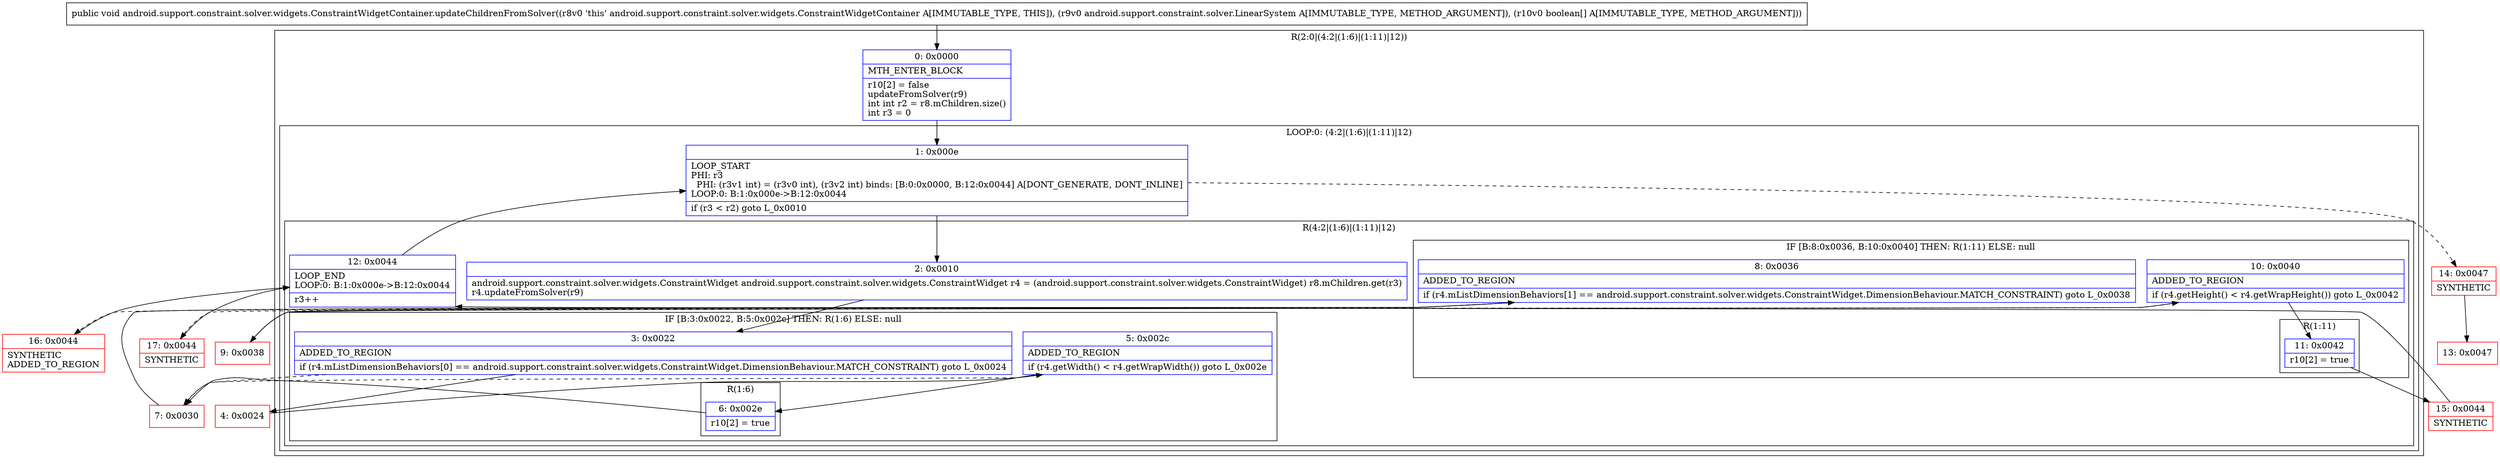 digraph "CFG forandroid.support.constraint.solver.widgets.ConstraintWidgetContainer.updateChildrenFromSolver(Landroid\/support\/constraint\/solver\/LinearSystem;[Z)V" {
subgraph cluster_Region_2101441289 {
label = "R(2:0|(4:2|(1:6)|(1:11)|12))";
node [shape=record,color=blue];
Node_0 [shape=record,label="{0\:\ 0x0000|MTH_ENTER_BLOCK\l|r10[2] = false\lupdateFromSolver(r9)\lint int r2 = r8.mChildren.size()\lint r3 = 0\l}"];
subgraph cluster_LoopRegion_358241511 {
label = "LOOP:0: (4:2|(1:6)|(1:11)|12)";
node [shape=record,color=blue];
Node_1 [shape=record,label="{1\:\ 0x000e|LOOP_START\lPHI: r3 \l  PHI: (r3v1 int) = (r3v0 int), (r3v2 int) binds: [B:0:0x0000, B:12:0x0044] A[DONT_GENERATE, DONT_INLINE]\lLOOP:0: B:1:0x000e\-\>B:12:0x0044\l|if (r3 \< r2) goto L_0x0010\l}"];
subgraph cluster_Region_1973628209 {
label = "R(4:2|(1:6)|(1:11)|12)";
node [shape=record,color=blue];
Node_2 [shape=record,label="{2\:\ 0x0010|android.support.constraint.solver.widgets.ConstraintWidget android.support.constraint.solver.widgets.ConstraintWidget r4 = (android.support.constraint.solver.widgets.ConstraintWidget) r8.mChildren.get(r3)\lr4.updateFromSolver(r9)\l}"];
subgraph cluster_IfRegion_1115374250 {
label = "IF [B:3:0x0022, B:5:0x002c] THEN: R(1:6) ELSE: null";
node [shape=record,color=blue];
Node_3 [shape=record,label="{3\:\ 0x0022|ADDED_TO_REGION\l|if (r4.mListDimensionBehaviors[0] == android.support.constraint.solver.widgets.ConstraintWidget.DimensionBehaviour.MATCH_CONSTRAINT) goto L_0x0024\l}"];
Node_5 [shape=record,label="{5\:\ 0x002c|ADDED_TO_REGION\l|if (r4.getWidth() \< r4.getWrapWidth()) goto L_0x002e\l}"];
subgraph cluster_Region_123053003 {
label = "R(1:6)";
node [shape=record,color=blue];
Node_6 [shape=record,label="{6\:\ 0x002e|r10[2] = true\l}"];
}
}
subgraph cluster_IfRegion_886356183 {
label = "IF [B:8:0x0036, B:10:0x0040] THEN: R(1:11) ELSE: null";
node [shape=record,color=blue];
Node_8 [shape=record,label="{8\:\ 0x0036|ADDED_TO_REGION\l|if (r4.mListDimensionBehaviors[1] == android.support.constraint.solver.widgets.ConstraintWidget.DimensionBehaviour.MATCH_CONSTRAINT) goto L_0x0038\l}"];
Node_10 [shape=record,label="{10\:\ 0x0040|ADDED_TO_REGION\l|if (r4.getHeight() \< r4.getWrapHeight()) goto L_0x0042\l}"];
subgraph cluster_Region_1542723199 {
label = "R(1:11)";
node [shape=record,color=blue];
Node_11 [shape=record,label="{11\:\ 0x0042|r10[2] = true\l}"];
}
}
Node_12 [shape=record,label="{12\:\ 0x0044|LOOP_END\lLOOP:0: B:1:0x000e\-\>B:12:0x0044\l|r3++\l}"];
}
}
}
Node_4 [shape=record,color=red,label="{4\:\ 0x0024}"];
Node_7 [shape=record,color=red,label="{7\:\ 0x0030}"];
Node_9 [shape=record,color=red,label="{9\:\ 0x0038}"];
Node_13 [shape=record,color=red,label="{13\:\ 0x0047}"];
Node_14 [shape=record,color=red,label="{14\:\ 0x0047|SYNTHETIC\l}"];
Node_15 [shape=record,color=red,label="{15\:\ 0x0044|SYNTHETIC\l}"];
Node_16 [shape=record,color=red,label="{16\:\ 0x0044|SYNTHETIC\lADDED_TO_REGION\l}"];
Node_17 [shape=record,color=red,label="{17\:\ 0x0044|SYNTHETIC\l}"];
MethodNode[shape=record,label="{public void android.support.constraint.solver.widgets.ConstraintWidgetContainer.updateChildrenFromSolver((r8v0 'this' android.support.constraint.solver.widgets.ConstraintWidgetContainer A[IMMUTABLE_TYPE, THIS]), (r9v0 android.support.constraint.solver.LinearSystem A[IMMUTABLE_TYPE, METHOD_ARGUMENT]), (r10v0 boolean[] A[IMMUTABLE_TYPE, METHOD_ARGUMENT])) }"];
MethodNode -> Node_0;
Node_0 -> Node_1;
Node_1 -> Node_2;
Node_1 -> Node_14[style=dashed];
Node_2 -> Node_3;
Node_3 -> Node_4;
Node_3 -> Node_7[style=dashed];
Node_5 -> Node_6;
Node_5 -> Node_7[style=dashed];
Node_6 -> Node_7;
Node_8 -> Node_9;
Node_8 -> Node_16[style=dashed];
Node_10 -> Node_11;
Node_10 -> Node_17[style=dashed];
Node_11 -> Node_15;
Node_12 -> Node_1;
Node_4 -> Node_5;
Node_7 -> Node_8;
Node_9 -> Node_10;
Node_14 -> Node_13;
Node_15 -> Node_12;
Node_16 -> Node_12;
Node_17 -> Node_12;
}

